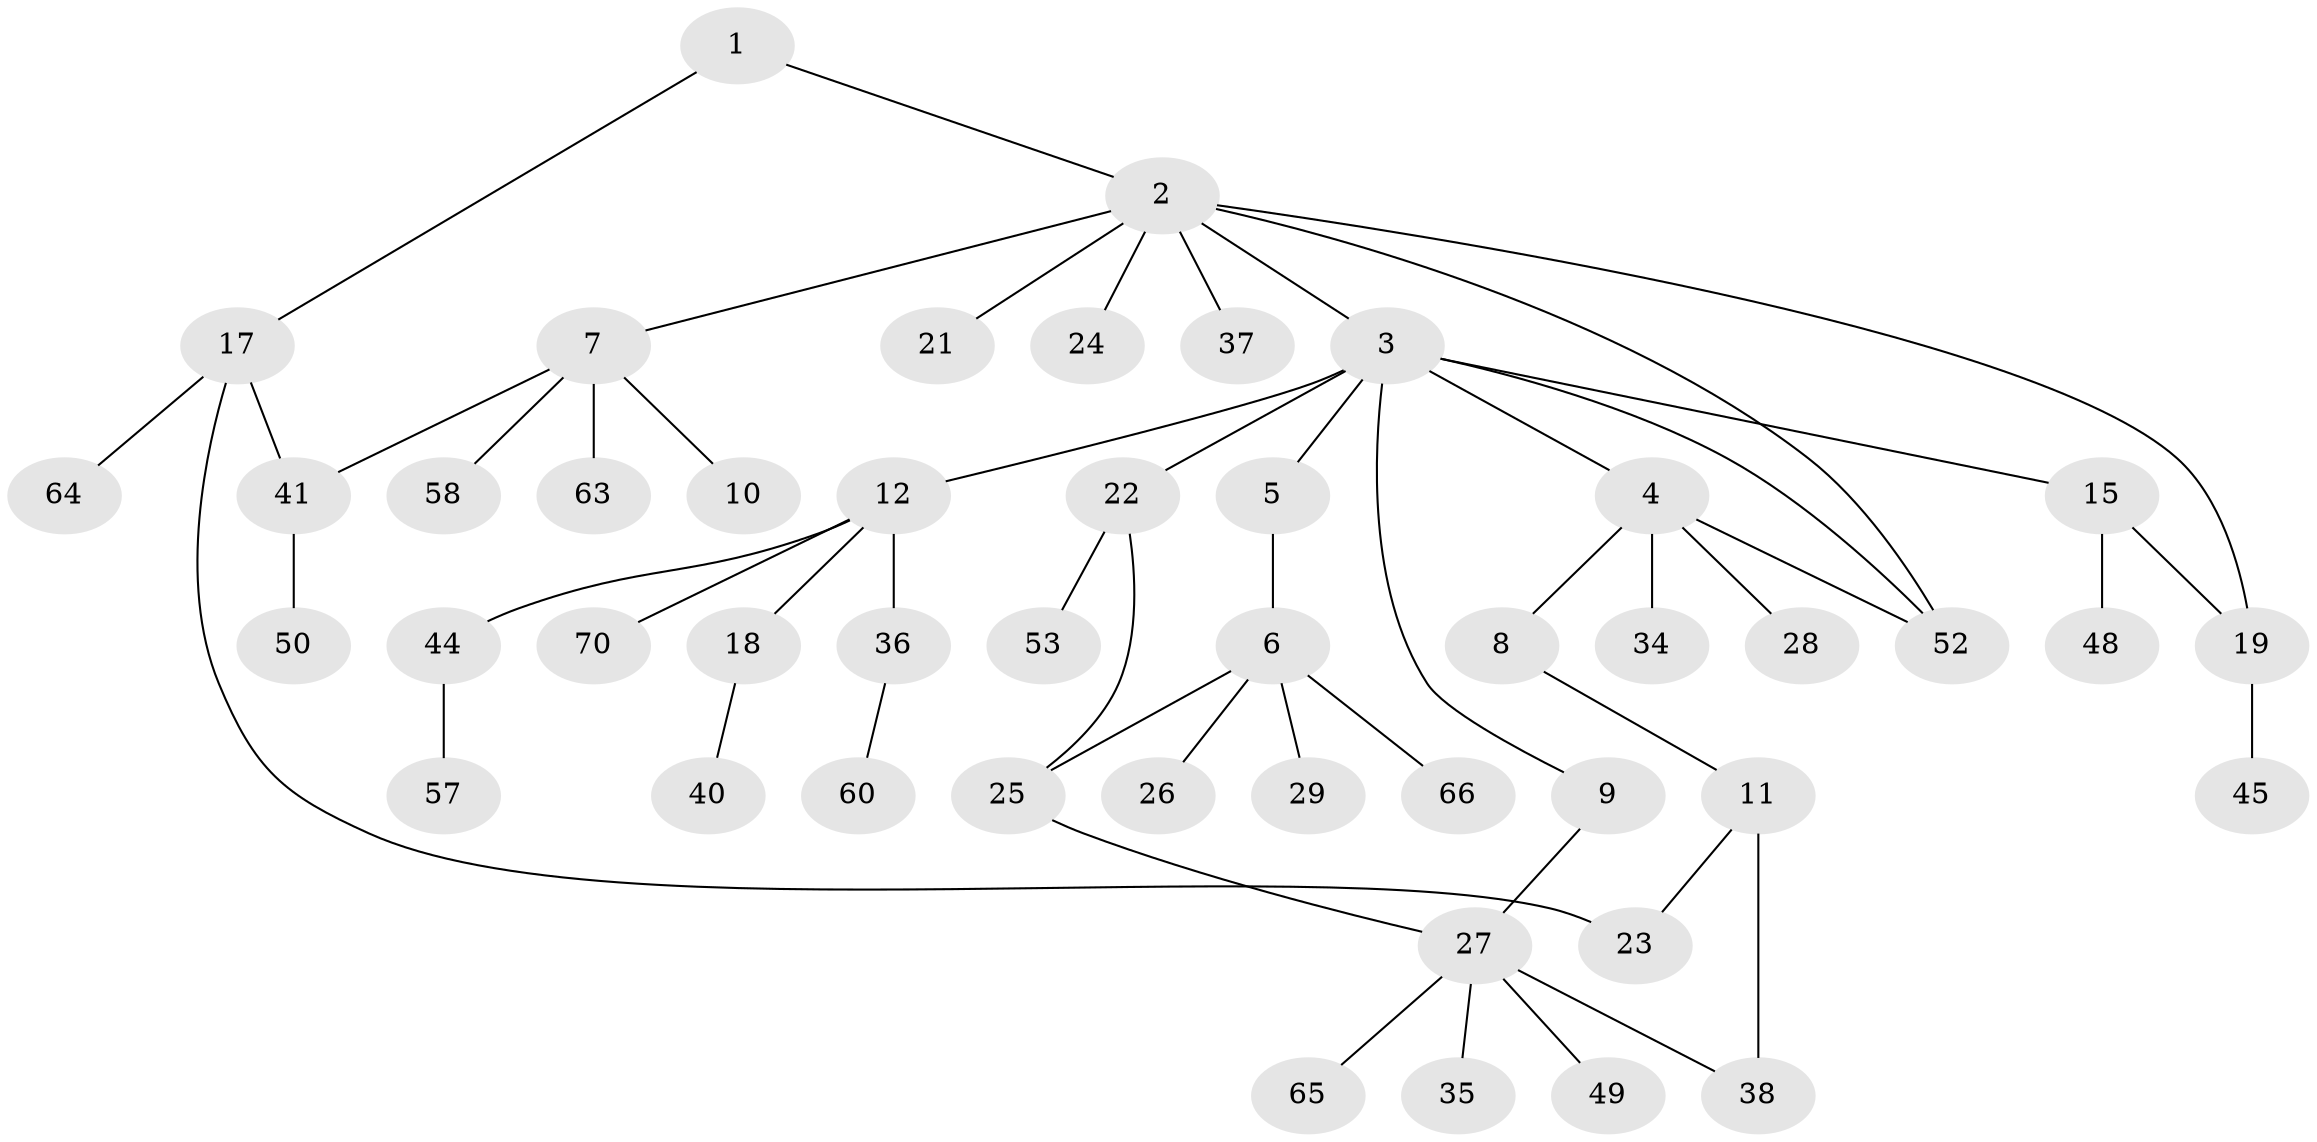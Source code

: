 // original degree distribution, {2: 0.3, 5: 0.07142857142857142, 8: 0.014285714285714285, 3: 0.17142857142857143, 4: 0.05714285714285714, 1: 0.38571428571428573}
// Generated by graph-tools (version 1.1) at 2025/41/03/06/25 10:41:27]
// undirected, 47 vertices, 54 edges
graph export_dot {
graph [start="1"]
  node [color=gray90,style=filled];
  1;
  2 [super="+14"];
  3 [super="+61"];
  4 [super="+32"];
  5;
  6 [super="+16"];
  7 [super="+13"];
  8;
  9 [super="+39"];
  10 [super="+31"];
  11 [super="+30"];
  12 [super="+59"];
  15 [super="+42"];
  17 [super="+20"];
  18 [super="+55"];
  19;
  21 [super="+62"];
  22 [super="+56"];
  23;
  24;
  25;
  26;
  27 [super="+33"];
  28;
  29;
  34 [super="+43"];
  35 [super="+67"];
  36;
  37 [super="+47"];
  38;
  40;
  41 [super="+51"];
  44 [super="+46"];
  45;
  48;
  49;
  50;
  52 [super="+69"];
  53 [super="+54"];
  57;
  58;
  60 [super="+68"];
  63;
  64;
  65;
  66;
  70;
  1 -- 2;
  1 -- 17;
  2 -- 3;
  2 -- 7;
  2 -- 37;
  2 -- 19;
  2 -- 52;
  2 -- 21;
  2 -- 24;
  3 -- 4;
  3 -- 5;
  3 -- 9;
  3 -- 12;
  3 -- 15;
  3 -- 22;
  3 -- 52;
  4 -- 8;
  4 -- 28;
  4 -- 52;
  4 -- 34;
  5 -- 6;
  6 -- 66;
  6 -- 25;
  6 -- 26;
  6 -- 29;
  7 -- 10;
  7 -- 58;
  7 -- 41;
  7 -- 63;
  8 -- 11;
  9 -- 27;
  11 -- 38;
  11 -- 23;
  12 -- 18;
  12 -- 36;
  12 -- 44;
  12 -- 70;
  15 -- 48;
  15 -- 19;
  17 -- 23;
  17 -- 64;
  17 -- 41;
  18 -- 40;
  19 -- 45;
  22 -- 25;
  22 -- 53;
  25 -- 27;
  27 -- 38;
  27 -- 49;
  27 -- 65;
  27 -- 35;
  36 -- 60;
  41 -- 50;
  44 -- 57;
}

